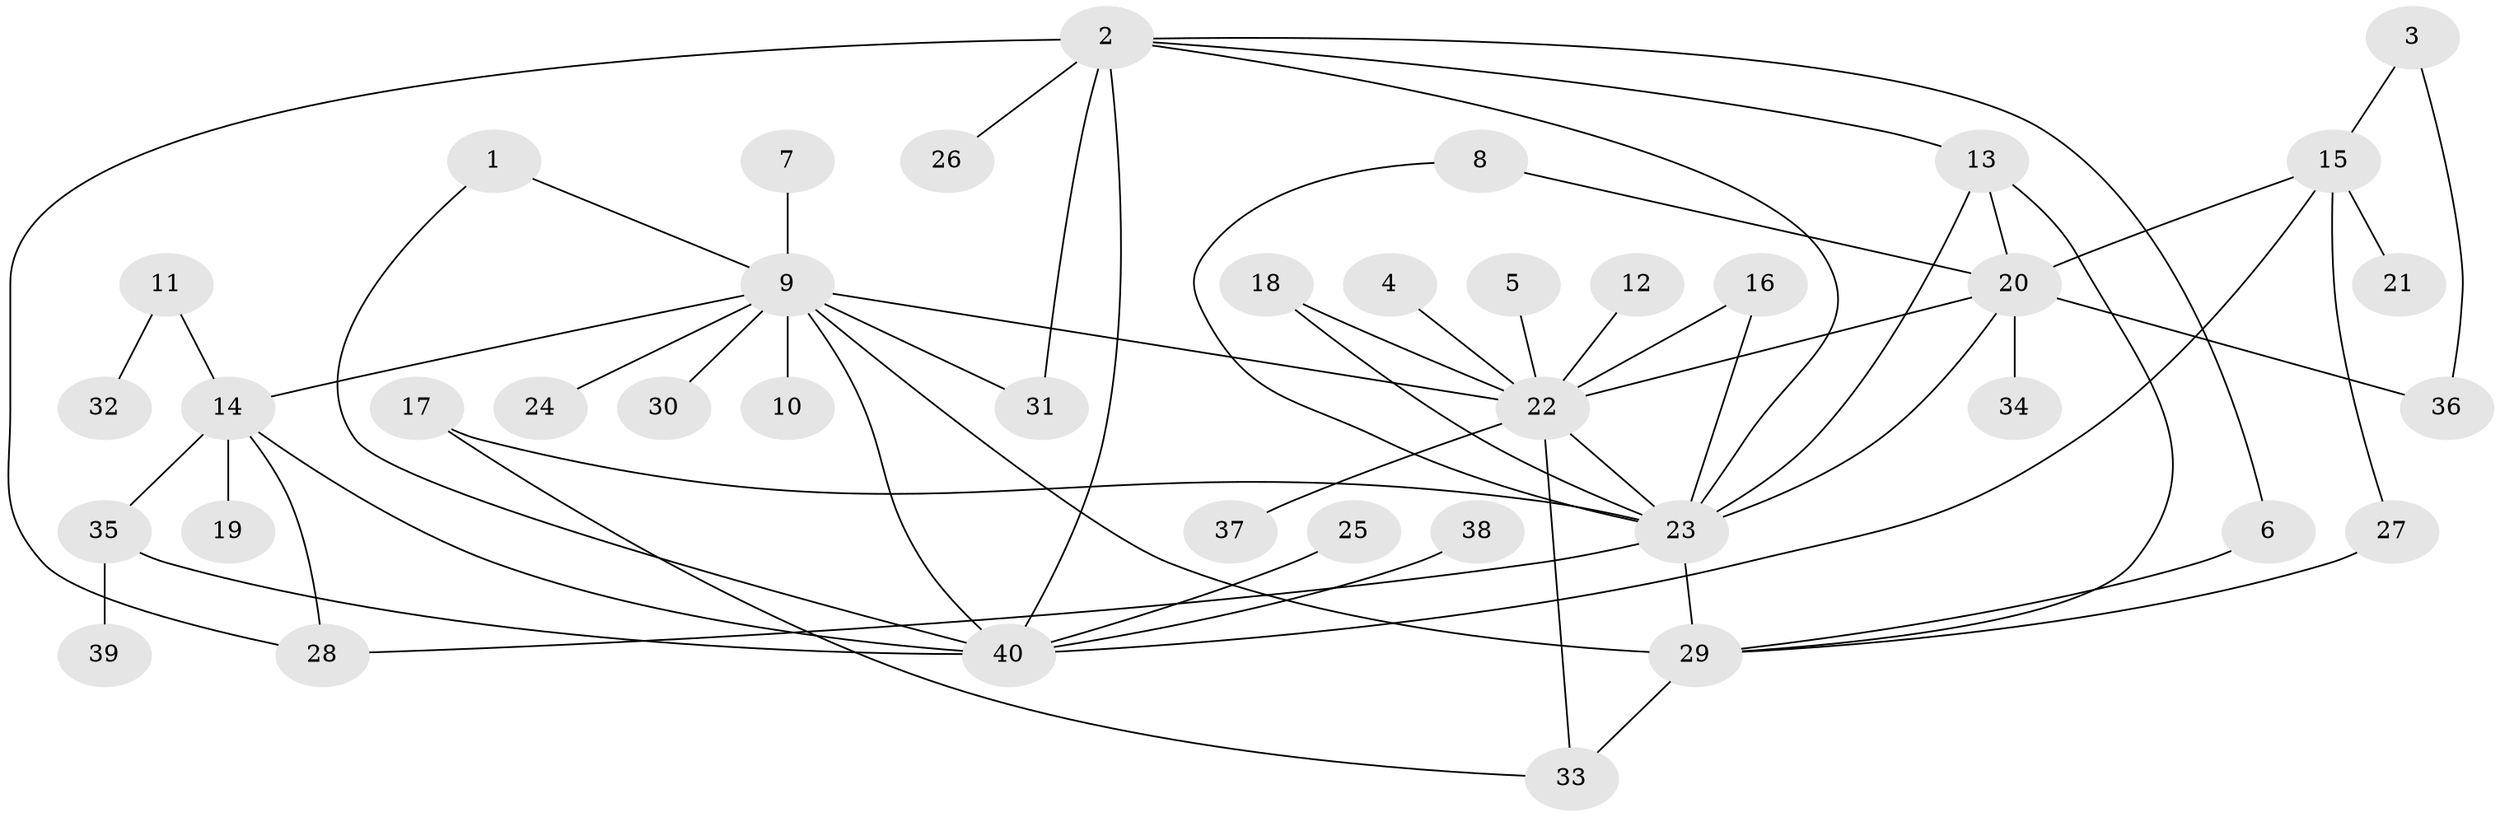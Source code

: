 // original degree distribution, {10: 0.012658227848101266, 13: 0.012658227848101266, 9: 0.012658227848101266, 12: 0.02531645569620253, 2: 0.3037974683544304, 1: 0.46835443037974683, 4: 0.0379746835443038, 7: 0.0379746835443038, 3: 0.0759493670886076, 8: 0.012658227848101266}
// Generated by graph-tools (version 1.1) at 2025/36/03/04/25 23:36:38]
// undirected, 40 vertices, 60 edges
graph export_dot {
  node [color=gray90,style=filled];
  1;
  2;
  3;
  4;
  5;
  6;
  7;
  8;
  9;
  10;
  11;
  12;
  13;
  14;
  15;
  16;
  17;
  18;
  19;
  20;
  21;
  22;
  23;
  24;
  25;
  26;
  27;
  28;
  29;
  30;
  31;
  32;
  33;
  34;
  35;
  36;
  37;
  38;
  39;
  40;
  1 -- 9 [weight=1.0];
  1 -- 40 [weight=1.0];
  2 -- 6 [weight=1.0];
  2 -- 13 [weight=1.0];
  2 -- 23 [weight=1.0];
  2 -- 26 [weight=1.0];
  2 -- 28 [weight=1.0];
  2 -- 31 [weight=1.0];
  2 -- 40 [weight=1.0];
  3 -- 15 [weight=1.0];
  3 -- 36 [weight=1.0];
  4 -- 22 [weight=1.0];
  5 -- 22 [weight=1.0];
  6 -- 29 [weight=1.0];
  7 -- 9 [weight=1.0];
  8 -- 20 [weight=1.0];
  8 -- 23 [weight=1.0];
  9 -- 10 [weight=1.0];
  9 -- 14 [weight=1.0];
  9 -- 22 [weight=1.0];
  9 -- 24 [weight=1.0];
  9 -- 29 [weight=1.0];
  9 -- 30 [weight=1.0];
  9 -- 31 [weight=1.0];
  9 -- 40 [weight=1.0];
  11 -- 14 [weight=1.0];
  11 -- 32 [weight=1.0];
  12 -- 22 [weight=1.0];
  13 -- 20 [weight=1.0];
  13 -- 23 [weight=1.0];
  13 -- 29 [weight=1.0];
  14 -- 19 [weight=1.0];
  14 -- 28 [weight=1.0];
  14 -- 35 [weight=1.0];
  14 -- 40 [weight=1.0];
  15 -- 20 [weight=1.0];
  15 -- 21 [weight=1.0];
  15 -- 27 [weight=1.0];
  15 -- 40 [weight=1.0];
  16 -- 22 [weight=1.0];
  16 -- 23 [weight=1.0];
  17 -- 23 [weight=1.0];
  17 -- 33 [weight=1.0];
  18 -- 22 [weight=1.0];
  18 -- 23 [weight=1.0];
  20 -- 22 [weight=1.0];
  20 -- 23 [weight=1.0];
  20 -- 34 [weight=1.0];
  20 -- 36 [weight=1.0];
  22 -- 23 [weight=1.0];
  22 -- 33 [weight=1.0];
  22 -- 37 [weight=1.0];
  23 -- 28 [weight=1.0];
  23 -- 29 [weight=1.0];
  25 -- 40 [weight=1.0];
  27 -- 29 [weight=1.0];
  29 -- 33 [weight=1.0];
  35 -- 39 [weight=1.0];
  35 -- 40 [weight=1.0];
  38 -- 40 [weight=1.0];
}
